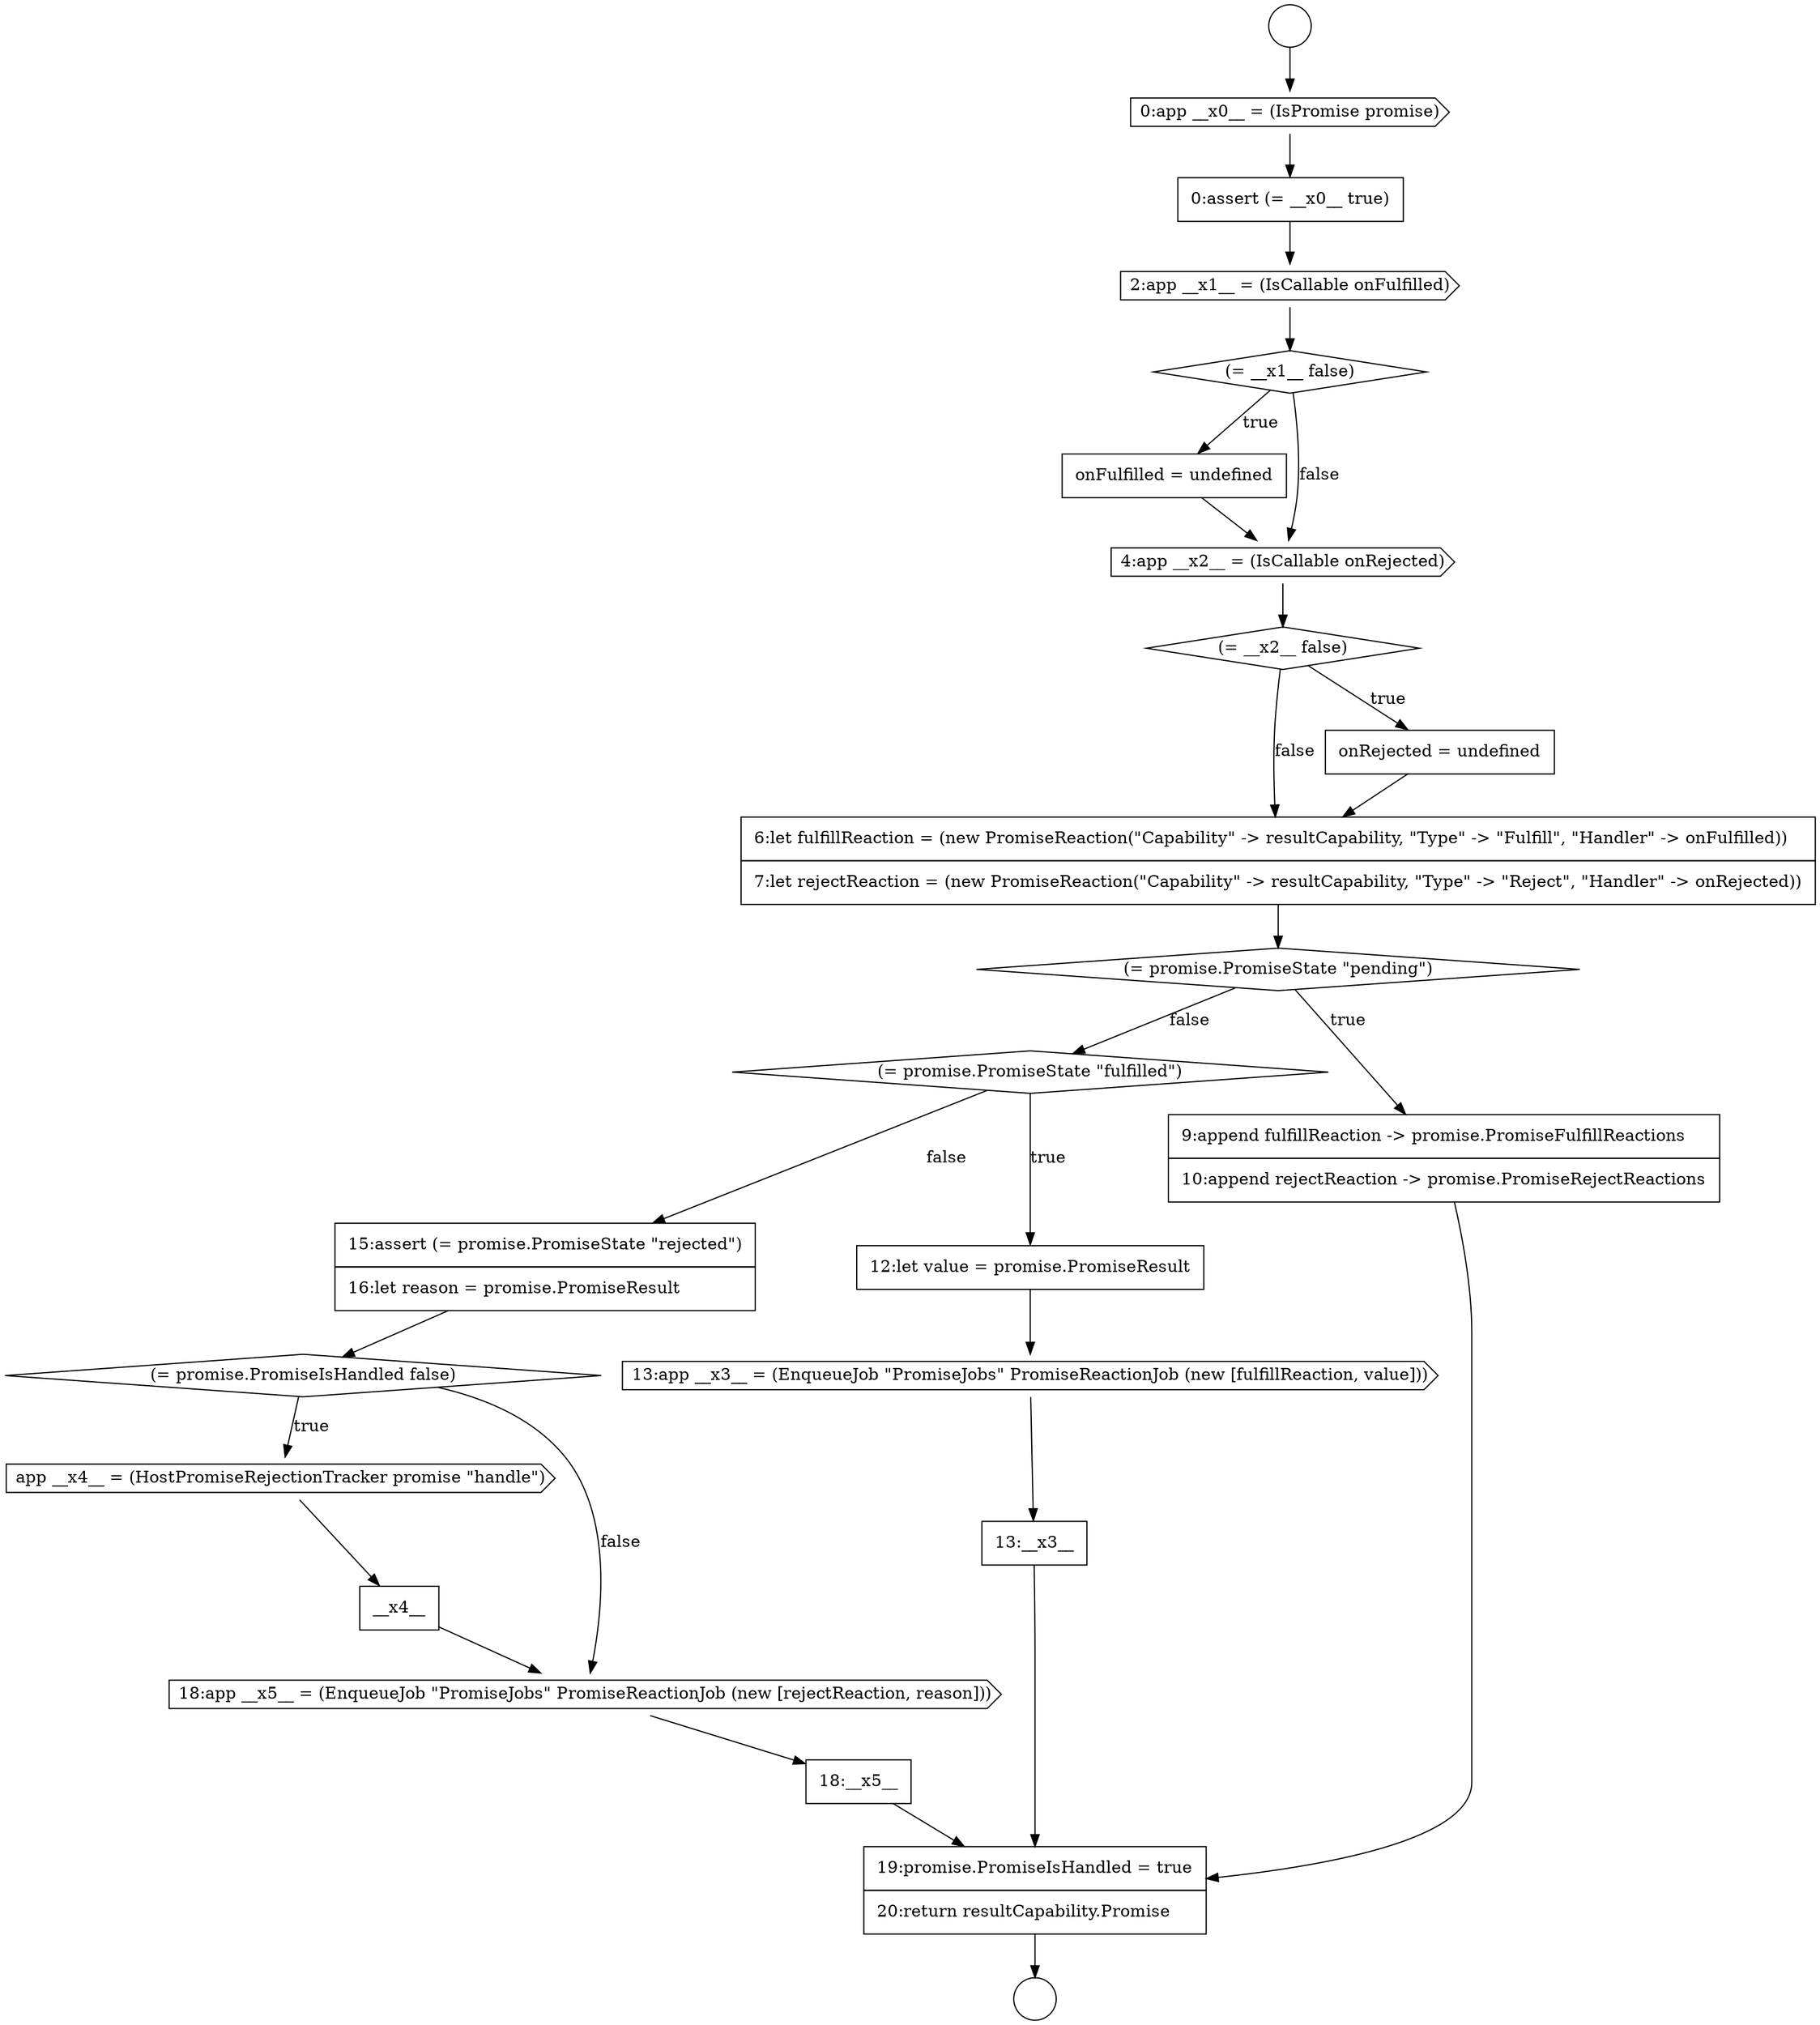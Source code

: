 digraph {
  node16928 [shape=diamond, label=<<font color="black">(= __x1__ false)</font>> color="black" fillcolor="white" style=filled]
  node16940 [shape=none, margin=0, label=<<font color="black">
    <table border="0" cellborder="1" cellspacing="0" cellpadding="10">
      <tr><td align="left">15:assert (= promise.PromiseState &quot;rejected&quot;)</td></tr>
      <tr><td align="left">16:let reason = promise.PromiseResult</td></tr>
    </table>
  </font>> color="black" fillcolor="white" style=filled]
  node16933 [shape=none, margin=0, label=<<font color="black">
    <table border="0" cellborder="1" cellspacing="0" cellpadding="10">
      <tr><td align="left">6:let fulfillReaction = (new PromiseReaction(&quot;Capability&quot; -&gt; resultCapability, &quot;Type&quot; -&gt; &quot;Fulfill&quot;, &quot;Handler&quot; -&gt; onFulfilled))</td></tr>
      <tr><td align="left">7:let rejectReaction = (new PromiseReaction(&quot;Capability&quot; -&gt; resultCapability, &quot;Type&quot; -&gt; &quot;Reject&quot;, &quot;Handler&quot; -&gt; onRejected))</td></tr>
    </table>
  </font>> color="black" fillcolor="white" style=filled]
  node16927 [shape=cds, label=<<font color="black">2:app __x1__ = (IsCallable onFulfilled)</font>> color="black" fillcolor="white" style=filled]
  node16936 [shape=diamond, label=<<font color="black">(= promise.PromiseState &quot;fulfilled&quot;)</font>> color="black" fillcolor="white" style=filled]
  node16923 [shape=circle label=" " color="black" fillcolor="white" style=filled]
  node16941 [shape=diamond, label=<<font color="black">(= promise.PromiseIsHandled false)</font>> color="black" fillcolor="white" style=filled]
  node16935 [shape=none, margin=0, label=<<font color="black">
    <table border="0" cellborder="1" cellspacing="0" cellpadding="10">
      <tr><td align="left">9:append fulfillReaction -&gt; promise.PromiseFulfillReactions</td></tr>
      <tr><td align="left">10:append rejectReaction -&gt; promise.PromiseRejectReactions</td></tr>
    </table>
  </font>> color="black" fillcolor="white" style=filled]
  node16945 [shape=none, margin=0, label=<<font color="black">
    <table border="0" cellborder="1" cellspacing="0" cellpadding="10">
      <tr><td align="left">18:__x5__</td></tr>
    </table>
  </font>> color="black" fillcolor="white" style=filled]
  node16938 [shape=cds, label=<<font color="black">13:app __x3__ = (EnqueueJob &quot;PromiseJobs&quot; PromiseReactionJob (new [fulfillReaction, value]))</font>> color="black" fillcolor="white" style=filled]
  node16926 [shape=none, margin=0, label=<<font color="black">
    <table border="0" cellborder="1" cellspacing="0" cellpadding="10">
      <tr><td align="left">0:assert (= __x0__ true)</td></tr>
    </table>
  </font>> color="black" fillcolor="white" style=filled]
  node16942 [shape=cds, label=<<font color="black">app __x4__ = (HostPromiseRejectionTracker promise &quot;handle&quot;)</font>> color="black" fillcolor="white" style=filled]
  node16934 [shape=diamond, label=<<font color="black">(= promise.PromiseState &quot;pending&quot;)</font>> color="black" fillcolor="white" style=filled]
  node16925 [shape=cds, label=<<font color="black">0:app __x0__ = (IsPromise promise)</font>> color="black" fillcolor="white" style=filled]
  node16931 [shape=diamond, label=<<font color="black">(= __x2__ false)</font>> color="black" fillcolor="white" style=filled]
  node16943 [shape=none, margin=0, label=<<font color="black">
    <table border="0" cellborder="1" cellspacing="0" cellpadding="10">
      <tr><td align="left">__x4__</td></tr>
    </table>
  </font>> color="black" fillcolor="white" style=filled]
  node16929 [shape=none, margin=0, label=<<font color="black">
    <table border="0" cellborder="1" cellspacing="0" cellpadding="10">
      <tr><td align="left">onFulfilled = undefined</td></tr>
    </table>
  </font>> color="black" fillcolor="white" style=filled]
  node16946 [shape=none, margin=0, label=<<font color="black">
    <table border="0" cellborder="1" cellspacing="0" cellpadding="10">
      <tr><td align="left">19:promise.PromiseIsHandled = true</td></tr>
      <tr><td align="left">20:return resultCapability.Promise</td></tr>
    </table>
  </font>> color="black" fillcolor="white" style=filled]
  node16944 [shape=cds, label=<<font color="black">18:app __x5__ = (EnqueueJob &quot;PromiseJobs&quot; PromiseReactionJob (new [rejectReaction, reason]))</font>> color="black" fillcolor="white" style=filled]
  node16924 [shape=circle label=" " color="black" fillcolor="white" style=filled]
  node16937 [shape=none, margin=0, label=<<font color="black">
    <table border="0" cellborder="1" cellspacing="0" cellpadding="10">
      <tr><td align="left">12:let value = promise.PromiseResult</td></tr>
    </table>
  </font>> color="black" fillcolor="white" style=filled]
  node16932 [shape=none, margin=0, label=<<font color="black">
    <table border="0" cellborder="1" cellspacing="0" cellpadding="10">
      <tr><td align="left">onRejected = undefined</td></tr>
    </table>
  </font>> color="black" fillcolor="white" style=filled]
  node16939 [shape=none, margin=0, label=<<font color="black">
    <table border="0" cellborder="1" cellspacing="0" cellpadding="10">
      <tr><td align="left">13:__x3__</td></tr>
    </table>
  </font>> color="black" fillcolor="white" style=filled]
  node16930 [shape=cds, label=<<font color="black">4:app __x2__ = (IsCallable onRejected)</font>> color="black" fillcolor="white" style=filled]
  node16930 -> node16931 [ color="black"]
  node16942 -> node16943 [ color="black"]
  node16946 -> node16924 [ color="black"]
  node16928 -> node16929 [label=<<font color="black">true</font>> color="black"]
  node16928 -> node16930 [label=<<font color="black">false</font>> color="black"]
  node16941 -> node16942 [label=<<font color="black">true</font>> color="black"]
  node16941 -> node16944 [label=<<font color="black">false</font>> color="black"]
  node16940 -> node16941 [ color="black"]
  node16943 -> node16944 [ color="black"]
  node16935 -> node16946 [ color="black"]
  node16938 -> node16939 [ color="black"]
  node16925 -> node16926 [ color="black"]
  node16932 -> node16933 [ color="black"]
  node16944 -> node16945 [ color="black"]
  node16934 -> node16935 [label=<<font color="black">true</font>> color="black"]
  node16934 -> node16936 [label=<<font color="black">false</font>> color="black"]
  node16929 -> node16930 [ color="black"]
  node16945 -> node16946 [ color="black"]
  node16933 -> node16934 [ color="black"]
  node16937 -> node16938 [ color="black"]
  node16936 -> node16937 [label=<<font color="black">true</font>> color="black"]
  node16936 -> node16940 [label=<<font color="black">false</font>> color="black"]
  node16926 -> node16927 [ color="black"]
  node16923 -> node16925 [ color="black"]
  node16931 -> node16932 [label=<<font color="black">true</font>> color="black"]
  node16931 -> node16933 [label=<<font color="black">false</font>> color="black"]
  node16939 -> node16946 [ color="black"]
  node16927 -> node16928 [ color="black"]
}
